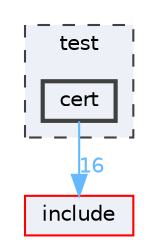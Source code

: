 digraph "test/cert"
{
 // LATEX_PDF_SIZE
  bgcolor="transparent";
  edge [fontname=Helvetica,fontsize=10,labelfontname=Helvetica,labelfontsize=10];
  node [fontname=Helvetica,fontsize=10,shape=box,height=0.2,width=0.4];
  compound=true
  subgraph clusterdir_13e138d54eb8818da29c3992edef070a {
    graph [ bgcolor="#edf0f7", pencolor="grey25", label="test", fontname=Helvetica,fontsize=10 style="filled,dashed", URL="dir_13e138d54eb8818da29c3992edef070a.html",tooltip=""]
  dir_f33650179f4ae6288395c74724e65150 [label="cert", fillcolor="#edf0f7", color="grey25", style="filled,bold", URL="dir_f33650179f4ae6288395c74724e65150.html",tooltip=""];
  }
  dir_d44c64559bbebec7f509842c48db8b23 [label="include", fillcolor="#edf0f7", color="red", style="filled", URL="dir_d44c64559bbebec7f509842c48db8b23.html",tooltip=""];
  dir_f33650179f4ae6288395c74724e65150->dir_d44c64559bbebec7f509842c48db8b23 [headlabel="16", labeldistance=1.5 headhref="dir_000003_000006.html" color="steelblue1" fontcolor="steelblue1"];
}

